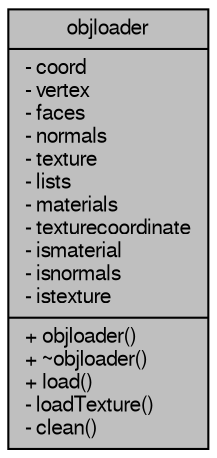 digraph "objloader"
{
  bgcolor="transparent";
  edge [fontname="FreeSans",fontsize="10",labelfontname="FreeSans",labelfontsize="10"];
  node [fontname="FreeSans",fontsize="10",shape=record];
  Node1 [label="{objloader\n|- coord\l- vertex\l- faces\l- normals\l- texture\l- lists\l- materials\l- texturecoordinate\l- ismaterial\l- isnormals\l- istexture\l|+ objloader()\l+ ~objloader()\l+ load()\l- loadTexture()\l- clean()\l}",height=0.2,width=0.4,color="black", fillcolor="grey75", style="filled" fontcolor="black"];
}
